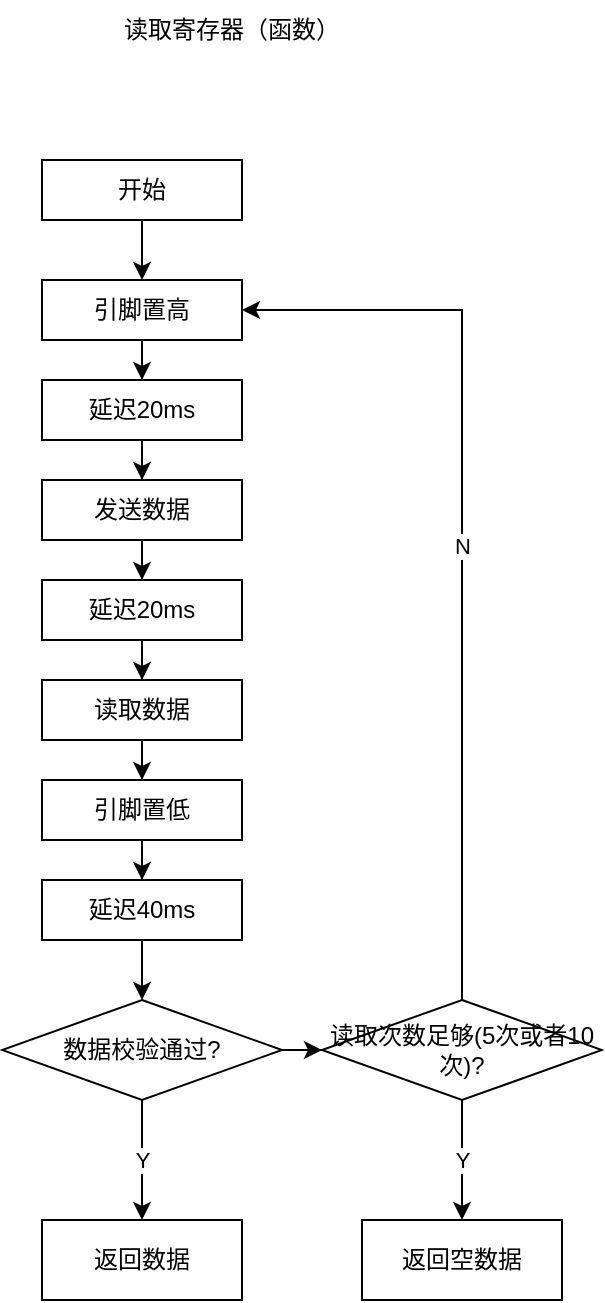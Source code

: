 <mxfile version="20.4.0" type="github" pages="2">
  <diagram id="8-V0pNnIsjqdrwvu2Nf6" name="第 1 页">
    <mxGraphModel dx="1422" dy="713" grid="1" gridSize="10" guides="1" tooltips="1" connect="1" arrows="1" fold="1" page="1" pageScale="1" pageWidth="827" pageHeight="1169" math="0" shadow="0">
      <root>
        <mxCell id="0" />
        <mxCell id="1" parent="0" />
        <mxCell id="WbbULaMiNVrda6XYHbfZ-3" value="" style="edgeStyle=orthogonalEdgeStyle;rounded=0;orthogonalLoop=1;jettySize=auto;html=1;" edge="1" parent="1" source="WbbULaMiNVrda6XYHbfZ-1" target="WbbULaMiNVrda6XYHbfZ-2">
          <mxGeometry relative="1" as="geometry" />
        </mxCell>
        <mxCell id="WbbULaMiNVrda6XYHbfZ-1" value="引脚置高" style="rounded=0;whiteSpace=wrap;html=1;" vertex="1" parent="1">
          <mxGeometry x="270" y="330" width="100" height="30" as="geometry" />
        </mxCell>
        <mxCell id="WbbULaMiNVrda6XYHbfZ-5" value="" style="edgeStyle=orthogonalEdgeStyle;rounded=0;orthogonalLoop=1;jettySize=auto;html=1;" edge="1" parent="1" source="WbbULaMiNVrda6XYHbfZ-2" target="WbbULaMiNVrda6XYHbfZ-4">
          <mxGeometry relative="1" as="geometry" />
        </mxCell>
        <mxCell id="WbbULaMiNVrda6XYHbfZ-2" value="延迟20ms" style="rounded=0;whiteSpace=wrap;html=1;" vertex="1" parent="1">
          <mxGeometry x="270" y="380" width="100" height="30" as="geometry" />
        </mxCell>
        <mxCell id="WbbULaMiNVrda6XYHbfZ-7" value="" style="edgeStyle=orthogonalEdgeStyle;rounded=0;orthogonalLoop=1;jettySize=auto;html=1;" edge="1" parent="1" source="WbbULaMiNVrda6XYHbfZ-4" target="WbbULaMiNVrda6XYHbfZ-6">
          <mxGeometry relative="1" as="geometry" />
        </mxCell>
        <mxCell id="WbbULaMiNVrda6XYHbfZ-4" value="发送数据" style="rounded=0;whiteSpace=wrap;html=1;" vertex="1" parent="1">
          <mxGeometry x="270" y="430" width="100" height="30" as="geometry" />
        </mxCell>
        <mxCell id="WbbULaMiNVrda6XYHbfZ-9" value="" style="edgeStyle=orthogonalEdgeStyle;rounded=0;orthogonalLoop=1;jettySize=auto;html=1;" edge="1" parent="1" source="WbbULaMiNVrda6XYHbfZ-6" target="WbbULaMiNVrda6XYHbfZ-8">
          <mxGeometry relative="1" as="geometry" />
        </mxCell>
        <mxCell id="WbbULaMiNVrda6XYHbfZ-6" value="延迟20ms" style="rounded=0;whiteSpace=wrap;html=1;" vertex="1" parent="1">
          <mxGeometry x="270" y="480" width="100" height="30" as="geometry" />
        </mxCell>
        <mxCell id="WbbULaMiNVrda6XYHbfZ-11" value="" style="edgeStyle=orthogonalEdgeStyle;rounded=0;orthogonalLoop=1;jettySize=auto;html=1;" edge="1" parent="1" source="WbbULaMiNVrda6XYHbfZ-8" target="WbbULaMiNVrda6XYHbfZ-10">
          <mxGeometry relative="1" as="geometry" />
        </mxCell>
        <mxCell id="WbbULaMiNVrda6XYHbfZ-8" value="读取数据" style="rounded=0;whiteSpace=wrap;html=1;" vertex="1" parent="1">
          <mxGeometry x="270" y="530" width="100" height="30" as="geometry" />
        </mxCell>
        <mxCell id="WbbULaMiNVrda6XYHbfZ-15" value="" style="edgeStyle=orthogonalEdgeStyle;rounded=0;orthogonalLoop=1;jettySize=auto;html=1;" edge="1" parent="1" source="WbbULaMiNVrda6XYHbfZ-10" target="WbbULaMiNVrda6XYHbfZ-14">
          <mxGeometry relative="1" as="geometry" />
        </mxCell>
        <mxCell id="WbbULaMiNVrda6XYHbfZ-10" value="引脚置低" style="rounded=0;whiteSpace=wrap;html=1;" vertex="1" parent="1">
          <mxGeometry x="270" y="580" width="100" height="30" as="geometry" />
        </mxCell>
        <mxCell id="WbbULaMiNVrda6XYHbfZ-17" value="" style="edgeStyle=orthogonalEdgeStyle;rounded=0;orthogonalLoop=1;jettySize=auto;html=1;" edge="1" parent="1" source="WbbULaMiNVrda6XYHbfZ-14" target="WbbULaMiNVrda6XYHbfZ-16">
          <mxGeometry relative="1" as="geometry" />
        </mxCell>
        <mxCell id="WbbULaMiNVrda6XYHbfZ-14" value="延迟40ms" style="rounded=0;whiteSpace=wrap;html=1;" vertex="1" parent="1">
          <mxGeometry x="270" y="630" width="100" height="30" as="geometry" />
        </mxCell>
        <mxCell id="WbbULaMiNVrda6XYHbfZ-20" value="Y" style="edgeStyle=orthogonalEdgeStyle;rounded=0;orthogonalLoop=1;jettySize=auto;html=1;" edge="1" parent="1" source="WbbULaMiNVrda6XYHbfZ-16" target="WbbULaMiNVrda6XYHbfZ-19">
          <mxGeometry relative="1" as="geometry" />
        </mxCell>
        <mxCell id="WbbULaMiNVrda6XYHbfZ-24" value="" style="edgeStyle=orthogonalEdgeStyle;rounded=0;orthogonalLoop=1;jettySize=auto;html=1;" edge="1" parent="1" source="WbbULaMiNVrda6XYHbfZ-16" target="WbbULaMiNVrda6XYHbfZ-23">
          <mxGeometry relative="1" as="geometry" />
        </mxCell>
        <mxCell id="WbbULaMiNVrda6XYHbfZ-16" value="数据校验通过?" style="rhombus;whiteSpace=wrap;html=1;rounded=0;" vertex="1" parent="1">
          <mxGeometry x="250" y="690" width="140" height="50" as="geometry" />
        </mxCell>
        <mxCell id="WbbULaMiNVrda6XYHbfZ-19" value="返回数据" style="whiteSpace=wrap;html=1;rounded=0;" vertex="1" parent="1">
          <mxGeometry x="270" y="800" width="100" height="40" as="geometry" />
        </mxCell>
        <mxCell id="WbbULaMiNVrda6XYHbfZ-25" value="N" style="edgeStyle=orthogonalEdgeStyle;rounded=0;orthogonalLoop=1;jettySize=auto;html=1;exitX=0.5;exitY=0;exitDx=0;exitDy=0;entryX=1;entryY=0.5;entryDx=0;entryDy=0;" edge="1" parent="1" source="WbbULaMiNVrda6XYHbfZ-23" target="WbbULaMiNVrda6XYHbfZ-1">
          <mxGeometry relative="1" as="geometry">
            <Array as="points">
              <mxPoint x="480" y="345" />
            </Array>
          </mxGeometry>
        </mxCell>
        <mxCell id="WbbULaMiNVrda6XYHbfZ-27" value="Y" style="edgeStyle=orthogonalEdgeStyle;rounded=0;orthogonalLoop=1;jettySize=auto;html=1;" edge="1" parent="1" source="WbbULaMiNVrda6XYHbfZ-23" target="WbbULaMiNVrda6XYHbfZ-26">
          <mxGeometry relative="1" as="geometry" />
        </mxCell>
        <mxCell id="WbbULaMiNVrda6XYHbfZ-23" value="读取次数足够(5次或者10次)?" style="rhombus;whiteSpace=wrap;html=1;rounded=0;" vertex="1" parent="1">
          <mxGeometry x="410" y="690" width="140" height="50" as="geometry" />
        </mxCell>
        <mxCell id="WbbULaMiNVrda6XYHbfZ-26" value="返回空数据" style="whiteSpace=wrap;html=1;rounded=0;" vertex="1" parent="1">
          <mxGeometry x="430" y="800" width="100" height="40" as="geometry" />
        </mxCell>
        <mxCell id="WbbULaMiNVrda6XYHbfZ-28" value="读取寄存器（函数）" style="text;html=1;strokeColor=none;fillColor=none;align=center;verticalAlign=middle;whiteSpace=wrap;rounded=0;" vertex="1" parent="1">
          <mxGeometry x="300" y="190" width="130" height="30" as="geometry" />
        </mxCell>
        <mxCell id="WbbULaMiNVrda6XYHbfZ-32" style="edgeStyle=orthogonalEdgeStyle;rounded=0;orthogonalLoop=1;jettySize=auto;html=1;exitX=0.5;exitY=1;exitDx=0;exitDy=0;entryX=0.5;entryY=0;entryDx=0;entryDy=0;" edge="1" parent="1" source="WbbULaMiNVrda6XYHbfZ-31" target="WbbULaMiNVrda6XYHbfZ-1">
          <mxGeometry relative="1" as="geometry" />
        </mxCell>
        <mxCell id="WbbULaMiNVrda6XYHbfZ-31" value="开始" style="rounded=0;whiteSpace=wrap;html=1;" vertex="1" parent="1">
          <mxGeometry x="270" y="270" width="100" height="30" as="geometry" />
        </mxCell>
      </root>
    </mxGraphModel>
  </diagram>
  <diagram id="MKNgKRqOcBcHivfJfC7i" name="第 2 页">
    <mxGraphModel dx="1422" dy="713" grid="1" gridSize="10" guides="1" tooltips="1" connect="1" arrows="1" fold="1" page="1" pageScale="1" pageWidth="827" pageHeight="1169" math="0" shadow="0">
      <root>
        <mxCell id="0" />
        <mxCell id="1" parent="0" />
        <mxCell id="F86OO1-kUBH97bRYNRT6-4" value="N" style="edgeStyle=orthogonalEdgeStyle;rounded=0;orthogonalLoop=1;jettySize=auto;html=1;" edge="1" parent="1" source="F86OO1-kUBH97bRYNRT6-2" target="F86OO1-kUBH97bRYNRT6-3">
          <mxGeometry relative="1" as="geometry" />
        </mxCell>
        <mxCell id="F86OO1-kUBH97bRYNRT6-7" value="Y" style="edgeStyle=orthogonalEdgeStyle;rounded=0;orthogonalLoop=1;jettySize=auto;html=1;" edge="1" parent="1" source="F86OO1-kUBH97bRYNRT6-2" target="F86OO1-kUBH97bRYNRT6-6">
          <mxGeometry relative="1" as="geometry" />
        </mxCell>
        <mxCell id="F86OO1-kUBH97bRYNRT6-2" value="端口是否在充电中?" style="rhombus;whiteSpace=wrap;html=1;" vertex="1" parent="1">
          <mxGeometry x="397.5" y="140" width="110" height="60" as="geometry" />
        </mxCell>
        <mxCell id="F86OO1-kUBH97bRYNRT6-5" style="edgeStyle=orthogonalEdgeStyle;rounded=0;orthogonalLoop=1;jettySize=auto;html=1;exitX=0.5;exitY=0;exitDx=0;exitDy=0;entryX=0.5;entryY=0;entryDx=0;entryDy=0;" edge="1" parent="1" source="F86OO1-kUBH97bRYNRT6-3" target="F86OO1-kUBH97bRYNRT6-2">
          <mxGeometry relative="1" as="geometry" />
        </mxCell>
        <mxCell id="F86OO1-kUBH97bRYNRT6-3" value="延时80ms，下一个端口" style="whiteSpace=wrap;html=1;" vertex="1" parent="1">
          <mxGeometry x="537.5" y="150" width="110" height="40" as="geometry" />
        </mxCell>
        <mxCell id="F86OO1-kUBH97bRYNRT6-9" value="" style="edgeStyle=orthogonalEdgeStyle;rounded=0;orthogonalLoop=1;jettySize=auto;html=1;" edge="1" parent="1" source="F86OO1-kUBH97bRYNRT6-6" target="F86OO1-kUBH97bRYNRT6-8">
          <mxGeometry relative="1" as="geometry" />
        </mxCell>
        <mxCell id="F86OO1-kUBH97bRYNRT6-6" value="执行获取功率函数" style="whiteSpace=wrap;html=1;" vertex="1" parent="1">
          <mxGeometry x="390" y="240" width="125" height="40" as="geometry" />
        </mxCell>
        <mxCell id="F86OO1-kUBH97bRYNRT6-37" style="edgeStyle=orthogonalEdgeStyle;rounded=0;orthogonalLoop=1;jettySize=auto;html=1;exitX=0.5;exitY=1;exitDx=0;exitDy=0;entryX=0.5;entryY=0;entryDx=0;entryDy=0;" edge="1" parent="1" source="F86OO1-kUBH97bRYNRT6-8" target="F86OO1-kUBH97bRYNRT6-36">
          <mxGeometry relative="1" as="geometry" />
        </mxCell>
        <mxCell id="F86OO1-kUBH97bRYNRT6-46" style="edgeStyle=orthogonalEdgeStyle;rounded=0;orthogonalLoop=1;jettySize=auto;html=1;exitX=1;exitY=0.5;exitDx=0;exitDy=0;entryX=0;entryY=0.5;entryDx=0;entryDy=0;" edge="1" parent="1" source="F86OO1-kUBH97bRYNRT6-8" target="F86OO1-kUBH97bRYNRT6-45">
          <mxGeometry relative="1" as="geometry" />
        </mxCell>
        <mxCell id="F86OO1-kUBH97bRYNRT6-8" value="读取的功率为空?" style="rhombus;whiteSpace=wrap;html=1;" vertex="1" parent="1">
          <mxGeometry x="411.25" y="310" width="80" height="80" as="geometry" />
        </mxCell>
        <mxCell id="F86OO1-kUBH97bRYNRT6-13" value="" style="edgeStyle=orthogonalEdgeStyle;rounded=0;orthogonalLoop=1;jettySize=auto;html=1;" edge="1" parent="1" source="F86OO1-kUBH97bRYNRT6-10" target="F86OO1-kUBH97bRYNRT6-12">
          <mxGeometry relative="1" as="geometry" />
        </mxCell>
        <mxCell id="F86OO1-kUBH97bRYNRT6-10" value="获取订单最大功率" style="whiteSpace=wrap;html=1;" vertex="1" parent="1">
          <mxGeometry x="395" y="480" width="115" height="30" as="geometry" />
        </mxCell>
        <mxCell id="F86OO1-kUBH97bRYNRT6-15" value="" style="edgeStyle=orthogonalEdgeStyle;rounded=0;orthogonalLoop=1;jettySize=auto;html=1;" edge="1" parent="1" source="F86OO1-kUBH97bRYNRT6-12" target="F86OO1-kUBH97bRYNRT6-14">
          <mxGeometry relative="1" as="geometry" />
        </mxCell>
        <mxCell id="F86OO1-kUBH97bRYNRT6-16" value="Y" style="edgeLabel;html=1;align=center;verticalAlign=middle;resizable=0;points=[];" vertex="1" connectable="0" parent="F86OO1-kUBH97bRYNRT6-15">
          <mxGeometry x="-0.289" y="1" relative="1" as="geometry">
            <mxPoint as="offset" />
          </mxGeometry>
        </mxCell>
        <mxCell id="F86OO1-kUBH97bRYNRT6-19" value="N" style="edgeStyle=orthogonalEdgeStyle;rounded=0;orthogonalLoop=1;jettySize=auto;html=1;exitX=1;exitY=0.5;exitDx=0;exitDy=0;entryX=1;entryY=0.5;entryDx=0;entryDy=0;" edge="1" parent="1" source="F86OO1-kUBH97bRYNRT6-12" target="F86OO1-kUBH97bRYNRT6-17">
          <mxGeometry relative="1" as="geometry" />
        </mxCell>
        <mxCell id="F86OO1-kUBH97bRYNRT6-12" value="读取功率值&amp;gt;最大功率值?" style="rhombus;whiteSpace=wrap;html=1;" vertex="1" parent="1">
          <mxGeometry x="412.5" y="530" width="80" height="80" as="geometry" />
        </mxCell>
        <mxCell id="F86OO1-kUBH97bRYNRT6-18" value="" style="edgeStyle=orthogonalEdgeStyle;rounded=0;orthogonalLoop=1;jettySize=auto;html=1;" edge="1" parent="1" source="F86OO1-kUBH97bRYNRT6-14" target="F86OO1-kUBH97bRYNRT6-17">
          <mxGeometry relative="1" as="geometry" />
        </mxCell>
        <mxCell id="F86OO1-kUBH97bRYNRT6-14" value="设置最大功率值" style="whiteSpace=wrap;html=1;" vertex="1" parent="1">
          <mxGeometry x="392.5" y="640" width="117.5" height="30" as="geometry" />
        </mxCell>
        <mxCell id="F86OO1-kUBH97bRYNRT6-24" value="" style="edgeStyle=orthogonalEdgeStyle;rounded=0;orthogonalLoop=1;jettySize=auto;html=1;" edge="1" parent="1" source="F86OO1-kUBH97bRYNRT6-17" target="F86OO1-kUBH97bRYNRT6-23">
          <mxGeometry relative="1" as="geometry" />
        </mxCell>
        <mxCell id="F86OO1-kUBH97bRYNRT6-17" value="对功率值进行处理" style="whiteSpace=wrap;html=1;" vertex="1" parent="1">
          <mxGeometry x="391.25" y="690" width="125" height="40" as="geometry" />
        </mxCell>
        <mxCell id="F86OO1-kUBH97bRYNRT6-22" style="edgeStyle=orthogonalEdgeStyle;rounded=0;orthogonalLoop=1;jettySize=auto;html=1;exitX=0.5;exitY=0;exitDx=0;exitDy=0;entryX=0.5;entryY=0;entryDx=0;entryDy=0;" edge="1" parent="1" source="F86OO1-kUBH97bRYNRT6-20" target="F86OO1-kUBH97bRYNRT6-2">
          <mxGeometry relative="1" as="geometry" />
        </mxCell>
        <mxCell id="F86OO1-kUBH97bRYNRT6-20" value="下一个端口" style="whiteSpace=wrap;html=1;" vertex="1" parent="1">
          <mxGeometry x="210" y="350" width="125" height="40" as="geometry" />
        </mxCell>
        <mxCell id="F86OO1-kUBH97bRYNRT6-26" value="Y" style="edgeStyle=orthogonalEdgeStyle;rounded=0;orthogonalLoop=1;jettySize=auto;html=1;" edge="1" parent="1" source="F86OO1-kUBH97bRYNRT6-23" target="F86OO1-kUBH97bRYNRT6-25">
          <mxGeometry relative="1" as="geometry" />
        </mxCell>
        <mxCell id="F86OO1-kUBH97bRYNRT6-30" value="N" style="edgeStyle=orthogonalEdgeStyle;rounded=0;orthogonalLoop=1;jettySize=auto;html=1;exitX=0;exitY=0.5;exitDx=0;exitDy=0;entryX=0.5;entryY=1;entryDx=0;entryDy=0;" edge="1" parent="1" source="F86OO1-kUBH97bRYNRT6-23" target="F86OO1-kUBH97bRYNRT6-20">
          <mxGeometry relative="1" as="geometry" />
        </mxCell>
        <mxCell id="F86OO1-kUBH97bRYNRT6-23" value="执行的是第十个端口?" style="rhombus;whiteSpace=wrap;html=1;" vertex="1" parent="1">
          <mxGeometry x="412.5" y="750" width="80" height="80" as="geometry" />
        </mxCell>
        <mxCell id="F86OO1-kUBH97bRYNRT6-29" value="N" style="edgeStyle=orthogonalEdgeStyle;rounded=0;orthogonalLoop=1;jettySize=auto;html=1;exitX=0;exitY=0.5;exitDx=0;exitDy=0;entryX=0.5;entryY=1;entryDx=0;entryDy=0;" edge="1" parent="1" source="F86OO1-kUBH97bRYNRT6-25" target="F86OO1-kUBH97bRYNRT6-20">
          <mxGeometry relative="1" as="geometry" />
        </mxCell>
        <mxCell id="F86OO1-kUBH97bRYNRT6-25" value="延时200ms" style="whiteSpace=wrap;html=1;" vertex="1" parent="1">
          <mxGeometry x="391.25" y="850" width="120" height="60" as="geometry" />
        </mxCell>
        <mxCell id="F86OO1-kUBH97bRYNRT6-31" value="读取功率线程" style="text;html=1;strokeColor=none;fillColor=none;align=center;verticalAlign=middle;whiteSpace=wrap;rounded=0;" vertex="1" parent="1">
          <mxGeometry x="511.87" y="40" width="60" height="30" as="geometry" />
        </mxCell>
        <mxCell id="F86OO1-kUBH97bRYNRT6-38" style="edgeStyle=orthogonalEdgeStyle;rounded=0;orthogonalLoop=1;jettySize=auto;html=1;exitX=0.5;exitY=1;exitDx=0;exitDy=0;entryX=0.5;entryY=0;entryDx=0;entryDy=0;" edge="1" parent="1" source="F86OO1-kUBH97bRYNRT6-36" target="F86OO1-kUBH97bRYNRT6-10">
          <mxGeometry relative="1" as="geometry" />
        </mxCell>
        <mxCell id="F86OO1-kUBH97bRYNRT6-36" value="读取次数清零" style="rounded=0;whiteSpace=wrap;html=1;" vertex="1" parent="1">
          <mxGeometry x="395.62" y="420" width="116.25" height="30" as="geometry" />
        </mxCell>
        <mxCell id="F86OO1-kUBH97bRYNRT6-42" value="Y" style="edgeStyle=orthogonalEdgeStyle;rounded=0;orthogonalLoop=1;jettySize=auto;html=1;" edge="1" parent="1" source="F86OO1-kUBH97bRYNRT6-39" target="F86OO1-kUBH97bRYNRT6-41">
          <mxGeometry relative="1" as="geometry" />
        </mxCell>
        <mxCell id="F86OO1-kUBH97bRYNRT6-50" value="N" style="edgeStyle=orthogonalEdgeStyle;rounded=0;orthogonalLoop=1;jettySize=auto;html=1;exitX=0.5;exitY=0;exitDx=0;exitDy=0;entryX=0.5;entryY=0;entryDx=0;entryDy=0;" edge="1" parent="1" source="F86OO1-kUBH97bRYNRT6-39" target="F86OO1-kUBH97bRYNRT6-2">
          <mxGeometry relative="1" as="geometry" />
        </mxCell>
        <mxCell id="F86OO1-kUBH97bRYNRT6-39" value="读取次数大于4次?" style="rhombus;whiteSpace=wrap;html=1;" vertex="1" parent="1">
          <mxGeometry x="660" y="310" width="80" height="80" as="geometry" />
        </mxCell>
        <mxCell id="F86OO1-kUBH97bRYNRT6-43" style="edgeStyle=orthogonalEdgeStyle;rounded=0;orthogonalLoop=1;jettySize=auto;html=1;exitX=0.5;exitY=0;exitDx=0;exitDy=0;entryX=0.5;entryY=0;entryDx=0;entryDy=0;" edge="1" parent="1" source="F86OO1-kUBH97bRYNRT6-41" target="F86OO1-kUBH97bRYNRT6-2">
          <mxGeometry relative="1" as="geometry" />
        </mxCell>
        <mxCell id="F86OO1-kUBH97bRYNRT6-41" value="读取次数清零，并对对应的功率模块重启" style="whiteSpace=wrap;html=1;" vertex="1" parent="1">
          <mxGeometry x="780" y="320" width="120" height="60" as="geometry" />
        </mxCell>
        <mxCell id="F86OO1-kUBH97bRYNRT6-47" style="edgeStyle=orthogonalEdgeStyle;rounded=0;orthogonalLoop=1;jettySize=auto;html=1;exitX=1;exitY=0.5;exitDx=0;exitDy=0;entryX=0;entryY=0.5;entryDx=0;entryDy=0;" edge="1" parent="1" source="F86OO1-kUBH97bRYNRT6-45" target="F86OO1-kUBH97bRYNRT6-39">
          <mxGeometry relative="1" as="geometry" />
        </mxCell>
        <mxCell id="F86OO1-kUBH97bRYNRT6-45" value="次数+1" style="whiteSpace=wrap;html=1;" vertex="1" parent="1">
          <mxGeometry x="516.25" y="330" width="110" height="40" as="geometry" />
        </mxCell>
      </root>
    </mxGraphModel>
  </diagram>
</mxfile>
